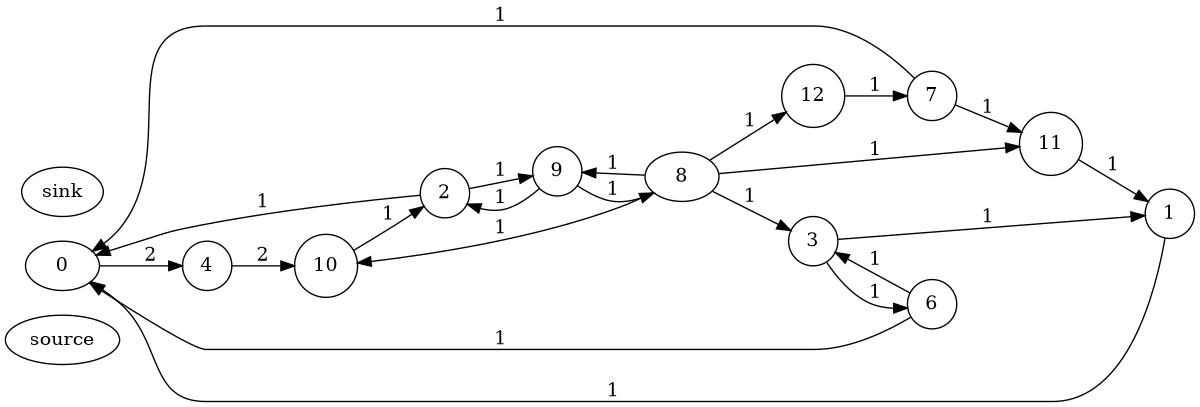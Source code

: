 digraph result {
	rankdir=LR;
	source 0
	sink 8
	size="8,5"
	node [shape = circle];
		7 -> 0 [ label = "1" ];
		7 -> 11 [ label = "1" ];
		12 -> 7 [ label = "1" ];
		8 -> 12 [ label = "1" ];
		8 -> 11 [ label = "1" ];
		8 -> 3 [ label = "1" ];
		8 -> 9 [ label = "1" ];
		8 -> 10 [ label = "1" ];
		1 -> 0 [ label = "1" ];
		11 -> 1 [ label = "1" ];
		3 -> 1 [ label = "1" ];
		3 -> 6 [ label = "1" ];
		6 -> 0 [ label = "1" ];
		6 -> 3 [ label = "1" ];
		2 -> 0 [ label = "1" ];
		2 -> 9 [ label = "1" ];
		9 -> 2 [ label = "1" ];
		9 -> 8 [ label = "1" ];
		10 -> 2 [ label = "1" ];
		4 -> 10 [ label = "2" ];
		0 -> 4 [ label = "2" ];
}